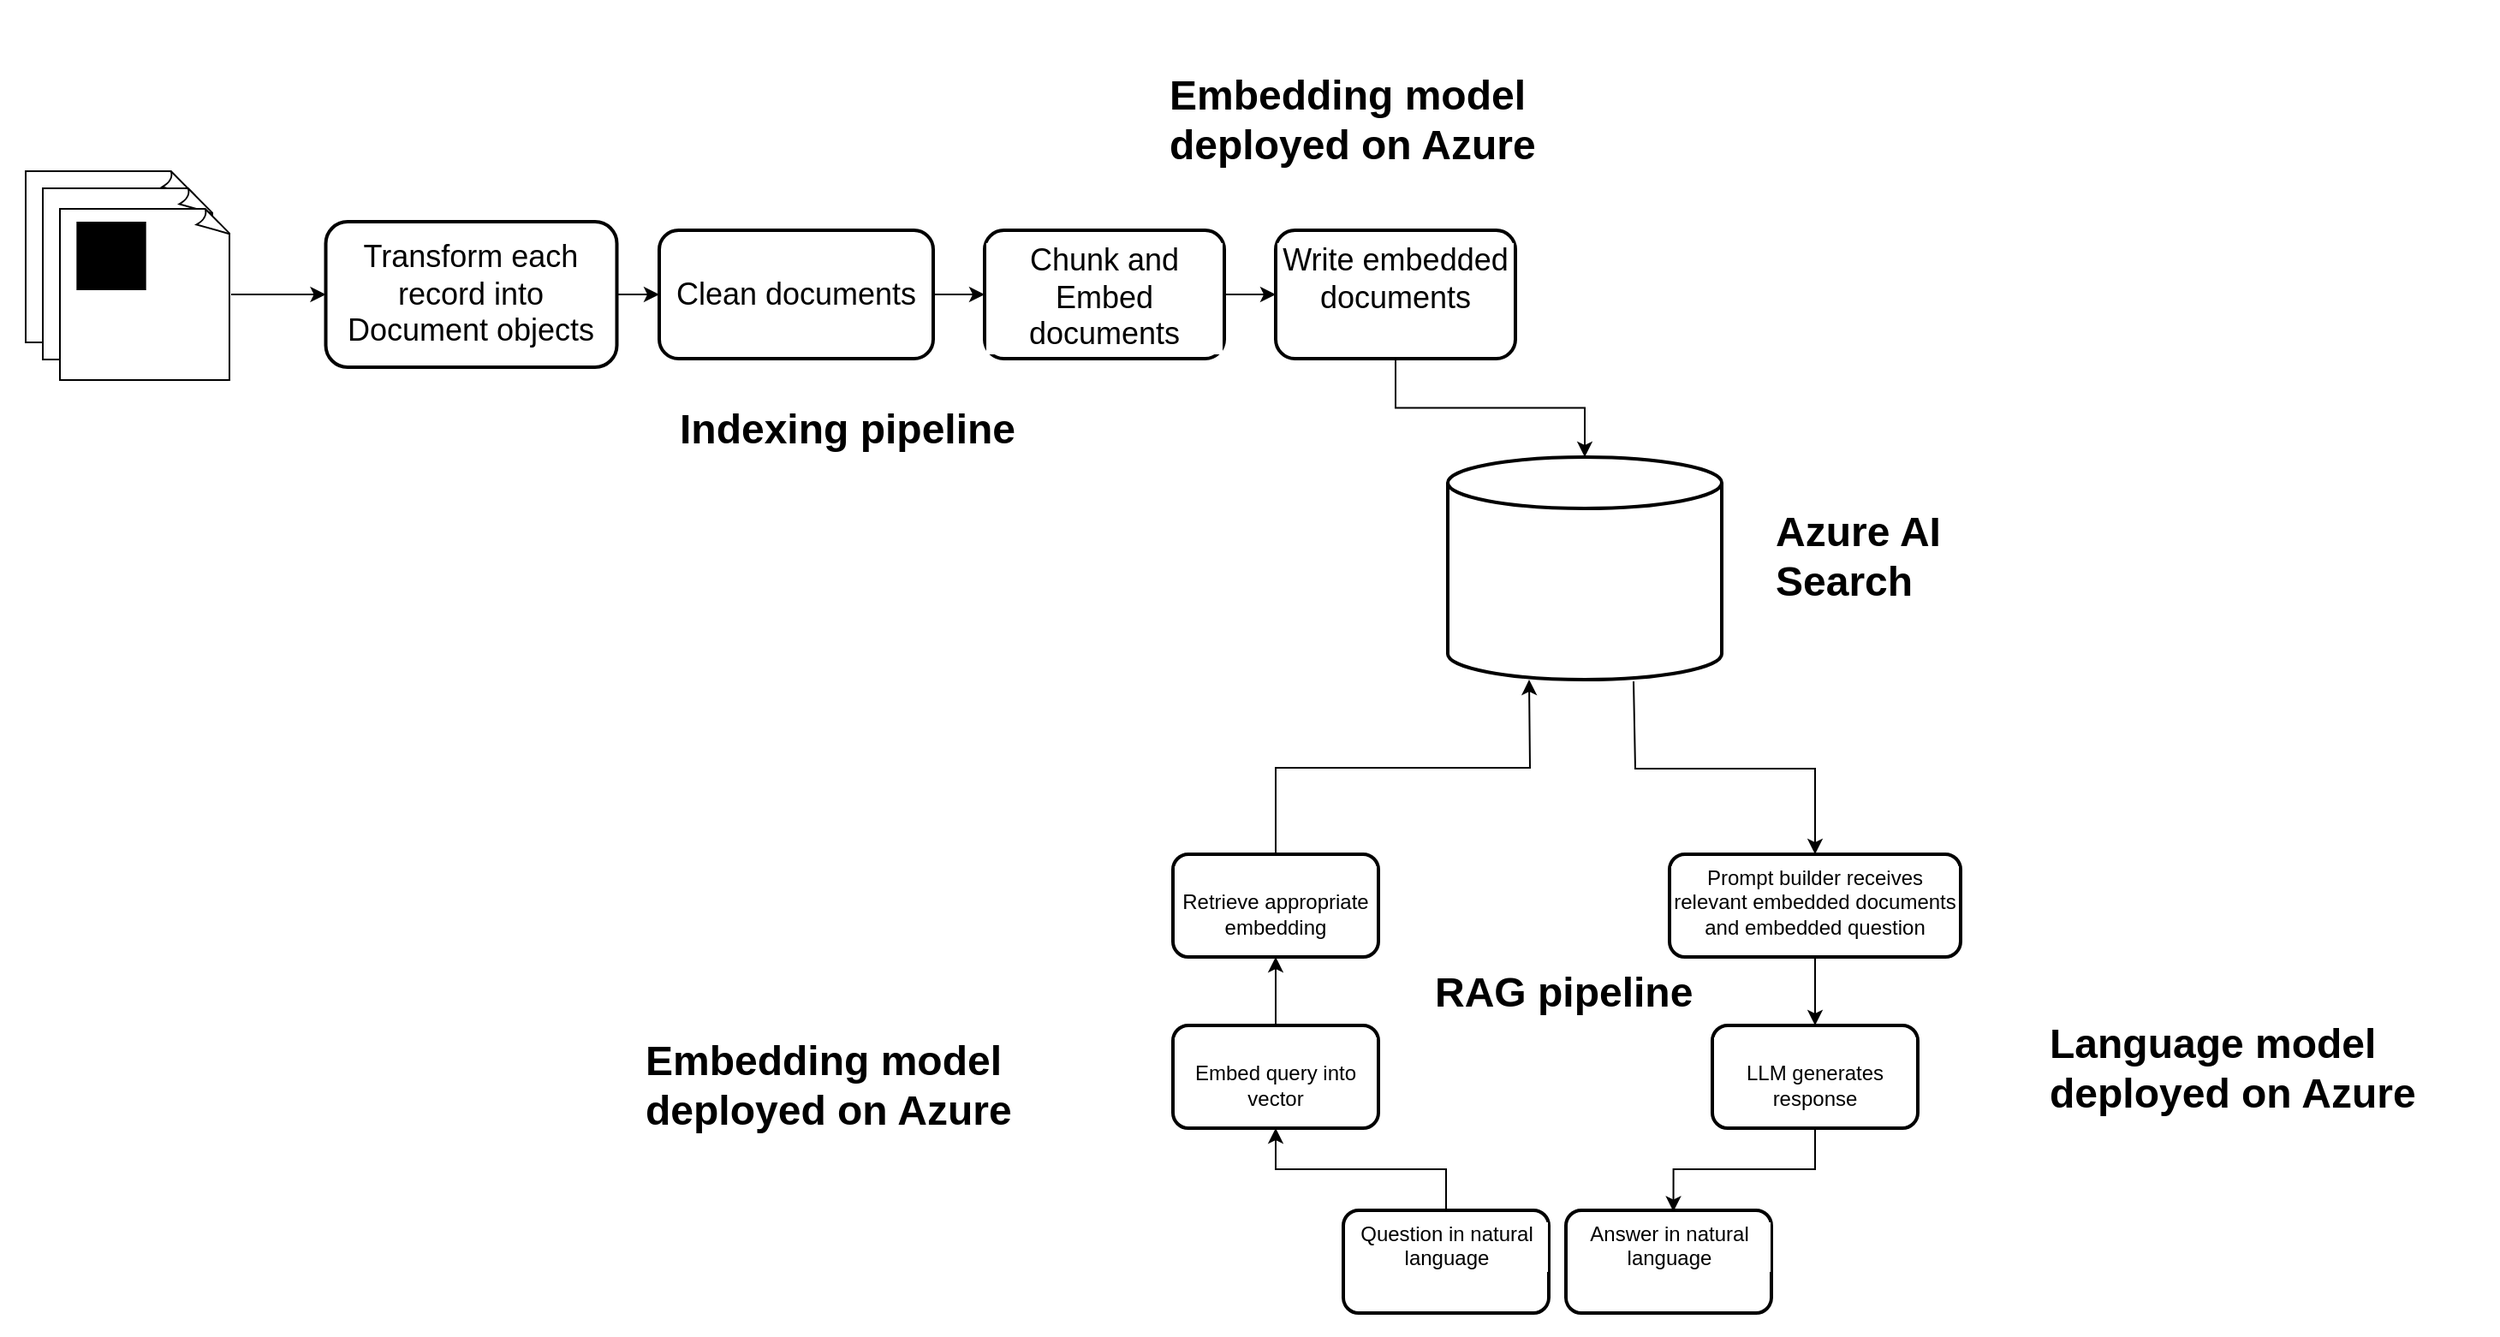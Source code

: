 <mxfile version="26.0.5">
  <diagram name="Page-1" id="M_GFc16mToV7xNV-H_1n">
    <mxGraphModel dx="2092" dy="1847" grid="1" gridSize="10" guides="1" tooltips="1" connect="1" arrows="1" fold="1" page="1" pageScale="1" pageWidth="850" pageHeight="1100" math="0" shadow="0">
      <root>
        <mxCell id="0" />
        <mxCell id="1" parent="0" />
        <mxCell id="-oIOArTZsbpl34OEU4rh-20" value="" style="rounded=0;whiteSpace=wrap;html=1;strokeColor=none;" parent="1" vertex="1">
          <mxGeometry x="-5" y="-20" width="1435" height="780" as="geometry" />
        </mxCell>
        <mxCell id="-oIOArTZsbpl34OEU4rh-1" value="" style="edgeStyle=orthogonalEdgeStyle;rounded=0;orthogonalLoop=1;jettySize=auto;html=1;exitX=0.5;exitY=0;exitDx=0;exitDy=0;" parent="1" source="-oIOArTZsbpl34OEU4rh-21" target="-oIOArTZsbpl34OEU4rh-14" edge="1">
          <mxGeometry relative="1" as="geometry">
            <mxPoint x="901.64" y="709.84" as="sourcePoint" />
          </mxGeometry>
        </mxCell>
        <mxCell id="-oIOArTZsbpl34OEU4rh-4" value="" style="edgeStyle=orthogonalEdgeStyle;rounded=0;orthogonalLoop=1;jettySize=auto;html=1;" parent="1" source="-oIOArTZsbpl34OEU4rh-14" target="-oIOArTZsbpl34OEU4rh-15" edge="1">
          <mxGeometry relative="1" as="geometry" />
        </mxCell>
        <mxCell id="-oIOArTZsbpl34OEU4rh-5" value="" style="edgeStyle=orthogonalEdgeStyle;rounded=0;orthogonalLoop=1;jettySize=auto;html=1;exitX=0.5;exitY=0;exitDx=0;exitDy=0;entryX=0.299;entryY=0.983;entryDx=0;entryDy=0;entryPerimeter=0;" parent="1" source="-oIOArTZsbpl34OEU4rh-15" edge="1">
          <mxGeometry relative="1" as="geometry">
            <mxPoint x="888" y="377" as="targetPoint" />
          </mxGeometry>
        </mxCell>
        <mxCell id="-oIOArTZsbpl34OEU4rh-6" value="" style="edgeStyle=orthogonalEdgeStyle;rounded=0;orthogonalLoop=1;jettySize=auto;html=1;" parent="1" source="-oIOArTZsbpl34OEU4rh-13" target="-oIOArTZsbpl34OEU4rh-17" edge="1">
          <mxGeometry relative="1" as="geometry" />
        </mxCell>
        <mxCell id="-oIOArTZsbpl34OEU4rh-7" value="" style="endArrow=classic;html=1;rounded=0;entryX=0.5;entryY=0;entryDx=0;entryDy=0;exitX=0.684;exitY=0.99;exitDx=0;exitDy=0;exitPerimeter=0;" parent="1" target="-oIOArTZsbpl34OEU4rh-13" edge="1">
          <mxGeometry width="50" height="50" relative="1" as="geometry">
            <mxPoint x="949" y="378" as="sourcePoint" />
            <mxPoint x="510" y="589" as="targetPoint" />
            <Array as="points">
              <mxPoint x="950" y="429" />
              <mxPoint x="1055" y="429" />
            </Array>
          </mxGeometry>
        </mxCell>
        <mxCell id="-oIOArTZsbpl34OEU4rh-8" value="" style="edgeStyle=orthogonalEdgeStyle;rounded=0;orthogonalLoop=1;jettySize=auto;html=1;exitX=0.5;exitY=1;exitDx=0;exitDy=0;entryX=0.523;entryY=0.012;entryDx=0;entryDy=0;entryPerimeter=0;" parent="1" source="-oIOArTZsbpl34OEU4rh-17" target="-oIOArTZsbpl34OEU4rh-22" edge="1">
          <mxGeometry relative="1" as="geometry">
            <mxPoint x="905.038" y="709" as="targetPoint" />
          </mxGeometry>
        </mxCell>
        <mxCell id="-oIOArTZsbpl34OEU4rh-13" value="&lt;div&gt;Prompt builder receives relevant embedded documents and embedded question&lt;/div&gt;" style="whiteSpace=wrap;html=1;verticalAlign=top;strokeColor=#000000;rounded=1;labelBackgroundColor=#ffffff;strokeWidth=2;shadow=0;dashed=0;" parent="1" vertex="1">
          <mxGeometry x="970" y="479" width="170" height="60" as="geometry" />
        </mxCell>
        <mxCell id="-oIOArTZsbpl34OEU4rh-14" value="&lt;div&gt;&lt;br&gt;&lt;/div&gt;Embed query into vector&lt;div&gt;&lt;/div&gt;" style="whiteSpace=wrap;html=1;verticalAlign=top;strokeColor=#000000;rounded=1;labelBackgroundColor=#ffffff;strokeWidth=2;shadow=0;dashed=0;" parent="1" vertex="1">
          <mxGeometry x="680" y="579" width="120" height="60" as="geometry" />
        </mxCell>
        <mxCell id="-oIOArTZsbpl34OEU4rh-15" value="&lt;div&gt;&lt;br&gt;&lt;/div&gt;&lt;div&gt;Retrieve appropriate embedding&lt;/div&gt;" style="whiteSpace=wrap;html=1;verticalAlign=top;strokeColor=#000000;rounded=1;labelBackgroundColor=#ffffff;strokeWidth=2;shadow=0;dashed=0;" parent="1" vertex="1">
          <mxGeometry x="680" y="479" width="120" height="60" as="geometry" />
        </mxCell>
        <mxCell id="-oIOArTZsbpl34OEU4rh-16" value="&lt;h1 style=&quot;margin-top: 0px;&quot;&gt;RAG pipeline&lt;/h1&gt;" style="text;html=1;whiteSpace=wrap;overflow=hidden;rounded=0;" parent="1" vertex="1">
          <mxGeometry x="830.5" y="539" width="164.5" height="70" as="geometry" />
        </mxCell>
        <mxCell id="-oIOArTZsbpl34OEU4rh-17" value="&lt;div&gt;&lt;br&gt;&lt;/div&gt;LLM generates response" style="whiteSpace=wrap;html=1;verticalAlign=top;strokeColor=#000000;rounded=1;labelBackgroundColor=#ffffff;strokeWidth=2;shadow=0;dashed=0;" parent="1" vertex="1">
          <mxGeometry x="995" y="579" width="120" height="60" as="geometry" />
        </mxCell>
        <mxCell id="-oIOArTZsbpl34OEU4rh-18" value="" style="shape=cylinder3;whiteSpace=wrap;html=1;boundedLbl=1;backgroundOutline=1;size=15;strokeWidth=2;" parent="1" vertex="1">
          <mxGeometry x="840.5" y="247" width="160" height="130" as="geometry" />
        </mxCell>
        <mxCell id="-oIOArTZsbpl34OEU4rh-21" value="Question in natural language&lt;div&gt;&lt;/div&gt;&lt;div&gt;&lt;/div&gt;" style="whiteSpace=wrap;html=1;verticalAlign=top;strokeColor=#000000;rounded=1;labelBackgroundColor=#ffffff;strokeWidth=2;shadow=0;dashed=0;" parent="1" vertex="1">
          <mxGeometry x="779.5" y="687" width="120" height="60" as="geometry" />
        </mxCell>
        <mxCell id="-oIOArTZsbpl34OEU4rh-22" value="Answer in natural language&lt;div&gt;&lt;/div&gt;&lt;div&gt;&lt;/div&gt;" style="whiteSpace=wrap;html=1;verticalAlign=top;strokeColor=#000000;rounded=1;labelBackgroundColor=#ffffff;strokeWidth=2;shadow=0;dashed=0;" parent="1" vertex="1">
          <mxGeometry x="909.5" y="687" width="120" height="60" as="geometry" />
        </mxCell>
        <mxCell id="OziRB58519Xj1HRZcm_--45" value="" style="edgeStyle=orthogonalEdgeStyle;rounded=0;orthogonalLoop=1;jettySize=auto;html=1;" edge="1" parent="1" source="OziRB58519Xj1HRZcm_--46">
          <mxGeometry relative="1" as="geometry">
            <mxPoint x="380" y="152" as="targetPoint" />
          </mxGeometry>
        </mxCell>
        <mxCell id="OziRB58519Xj1HRZcm_--46" value="&lt;font style=&quot;font-size: 18px;&quot;&gt;Transform each record into Document objects&lt;/font&gt;" style="rounded=1;whiteSpace=wrap;html=1;strokeWidth=2;" vertex="1" parent="1">
          <mxGeometry x="185.25" y="109.5" width="170" height="85" as="geometry" />
        </mxCell>
        <mxCell id="OziRB58519Xj1HRZcm_--49" value="" style="edgeStyle=orthogonalEdgeStyle;rounded=0;orthogonalLoop=1;jettySize=auto;html=1;" edge="1" parent="1" source="OziRB58519Xj1HRZcm_--50" target="OziRB58519Xj1HRZcm_--52">
          <mxGeometry relative="1" as="geometry" />
        </mxCell>
        <mxCell id="OziRB58519Xj1HRZcm_--50" value="&lt;div&gt;&lt;font style=&quot;font-size: 17px;&quot;&gt;&lt;br&gt;&lt;/font&gt;&lt;/div&gt;&lt;font style=&quot;font-size: 18px;&quot;&gt;Clean documents&lt;/font&gt;" style="rounded=1;whiteSpace=wrap;html=1;verticalAlign=top;strokeColor=#000000;labelBackgroundColor=#ffffff;strokeWidth=2;shadow=0;dashed=0;" vertex="1" parent="1">
          <mxGeometry x="380" y="114.5" width="160" height="75" as="geometry" />
        </mxCell>
        <mxCell id="OziRB58519Xj1HRZcm_--51" value="" style="edgeStyle=orthogonalEdgeStyle;rounded=0;orthogonalLoop=1;jettySize=auto;html=1;" edge="1" parent="1" source="OziRB58519Xj1HRZcm_--52" target="OziRB58519Xj1HRZcm_--53">
          <mxGeometry relative="1" as="geometry" />
        </mxCell>
        <mxCell id="OziRB58519Xj1HRZcm_--52" value="&lt;div&gt;&lt;span style=&quot;font-size: 18px; background-color: light-dark(rgb(255, 255, 255), rgb(18, 18, 18)); color: light-dark(rgb(0, 0, 0), rgb(255, 255, 255));&quot;&gt;Chunk and Embed documents&lt;/span&gt;&lt;br&gt;&lt;/div&gt;" style="whiteSpace=wrap;html=1;verticalAlign=top;strokeColor=#000000;rounded=1;labelBackgroundColor=#ffffff;strokeWidth=2;shadow=0;dashed=0;" vertex="1" parent="1">
          <mxGeometry x="570" y="114.5" width="140" height="75" as="geometry" />
        </mxCell>
        <mxCell id="OziRB58519Xj1HRZcm_--57" value="" style="edgeStyle=orthogonalEdgeStyle;rounded=0;orthogonalLoop=1;jettySize=auto;html=1;" edge="1" parent="1" source="OziRB58519Xj1HRZcm_--53" target="-oIOArTZsbpl34OEU4rh-18">
          <mxGeometry relative="1" as="geometry" />
        </mxCell>
        <mxCell id="OziRB58519Xj1HRZcm_--53" value="&lt;div&gt;&lt;span style=&quot;font-size: 18px; background-color: light-dark(rgb(255, 255, 255), rgb(18, 18, 18)); color: light-dark(rgb(0, 0, 0), rgb(255, 255, 255));&quot;&gt;Write embedded documents&lt;/span&gt;&lt;br&gt;&lt;/div&gt;" style="whiteSpace=wrap;html=1;verticalAlign=top;strokeColor=#000000;rounded=1;labelBackgroundColor=#ffffff;strokeWidth=2;shadow=0;dashed=0;" vertex="1" parent="1">
          <mxGeometry x="740" y="114.5" width="140" height="75" as="geometry" />
        </mxCell>
        <mxCell id="OziRB58519Xj1HRZcm_--54" value="&lt;h1 style=&quot;margin-top: 0px;&quot;&gt;Indexing pipeline&lt;/h1&gt;" style="text;html=1;whiteSpace=wrap;overflow=hidden;rounded=0;" vertex="1" parent="1">
          <mxGeometry x="390" y="210" width="290" height="50" as="geometry" />
        </mxCell>
        <mxCell id="OziRB58519Xj1HRZcm_--59" value="" style="whiteSpace=wrap;html=1;shape=mxgraph.basic.document" vertex="1" parent="1">
          <mxGeometry x="10" y="80" width="100" height="100" as="geometry" />
        </mxCell>
        <mxCell id="OziRB58519Xj1HRZcm_--60" value="" style="whiteSpace=wrap;html=1;shape=mxgraph.basic.document" vertex="1" parent="1">
          <mxGeometry x="20" y="90" width="100" height="100" as="geometry" />
        </mxCell>
        <mxCell id="OziRB58519Xj1HRZcm_--68" value="" style="edgeStyle=orthogonalEdgeStyle;rounded=0;orthogonalLoop=1;jettySize=auto;html=1;" edge="1" parent="1" source="OziRB58519Xj1HRZcm_--61" target="OziRB58519Xj1HRZcm_--46">
          <mxGeometry relative="1" as="geometry" />
        </mxCell>
        <mxCell id="OziRB58519Xj1HRZcm_--61" value="" style="whiteSpace=wrap;html=1;shape=mxgraph.basic.document" vertex="1" parent="1">
          <mxGeometry x="30" y="102" width="100" height="100" as="geometry" />
        </mxCell>
        <mxCell id="OziRB58519Xj1HRZcm_--64" value="" style="points=[];aspect=fixed;html=1;align=center;shadow=0;dashed=0;fillColor=#000000;strokeColor=none;shape=mxgraph.alibaba_cloud.uis_ultimate_internet_service;" vertex="1" parent="1">
          <mxGeometry x="39.67" y="109.5" width="40.67" height="40" as="geometry" />
        </mxCell>
        <mxCell id="OziRB58519Xj1HRZcm_--75" value="" style="shape=image;verticalLabelPosition=bottom;labelBackgroundColor=default;verticalAlign=top;aspect=fixed;imageAspect=0;image=https://upload.wikimedia.org/wikipedia/commons/thumb/f/fa/Microsoft_Azure.svg/1200px-Microsoft_Azure.svg.png;" vertex="1" parent="1">
          <mxGeometry x="580" y="10" width="80" height="80" as="geometry" />
        </mxCell>
        <mxCell id="OziRB58519Xj1HRZcm_--76" value="" style="shape=image;verticalLabelPosition=bottom;labelBackgroundColor=default;verticalAlign=top;aspect=fixed;imageAspect=0;image=https://upload.wikimedia.org/wikipedia/commons/thumb/f/fa/Microsoft_Azure.svg/1200px-Microsoft_Azure.svg.png;" vertex="1" parent="1">
          <mxGeometry x="872.75" y="280" width="80" height="80" as="geometry" />
        </mxCell>
        <mxCell id="OziRB58519Xj1HRZcm_--77" value="" style="shape=image;verticalLabelPosition=bottom;labelBackgroundColor=default;verticalAlign=top;aspect=fixed;imageAspect=0;image=https://upload.wikimedia.org/wikipedia/commons/thumb/f/fa/Microsoft_Azure.svg/1200px-Microsoft_Azure.svg.png;" vertex="1" parent="1">
          <mxGeometry x="590" y="569" width="80" height="80" as="geometry" />
        </mxCell>
        <mxCell id="OziRB58519Xj1HRZcm_--78" value="" style="shape=image;verticalLabelPosition=bottom;labelBackgroundColor=default;verticalAlign=top;aspect=fixed;imageAspect=0;image=https://upload.wikimedia.org/wikipedia/commons/thumb/f/fa/Microsoft_Azure.svg/1200px-Microsoft_Azure.svg.png;" vertex="1" parent="1">
          <mxGeometry x="1120" y="569" width="80" height="80" as="geometry" />
        </mxCell>
        <mxCell id="OziRB58519Xj1HRZcm_--79" value="&lt;h1 style=&quot;margin-top: 0px;&quot;&gt;Azure AI Search&lt;/h1&gt;" style="text;html=1;whiteSpace=wrap;overflow=hidden;rounded=0;" vertex="1" parent="1">
          <mxGeometry x="1029.5" y="270" width="164.5" height="70" as="geometry" />
        </mxCell>
        <mxCell id="OziRB58519Xj1HRZcm_--80" value="&lt;h1 style=&quot;margin-top: 0px;&quot;&gt;Embedding model deployed on Azure&amp;nbsp;&lt;/h1&gt;" style="text;html=1;whiteSpace=wrap;overflow=hidden;rounded=0;" vertex="1" parent="1">
          <mxGeometry x="676" y="15" width="264" height="70" as="geometry" />
        </mxCell>
        <mxCell id="OziRB58519Xj1HRZcm_--81" value="&lt;h1 style=&quot;margin-top: 0px;&quot;&gt;Embedding model deployed on Azure&amp;nbsp;&lt;/h1&gt;" style="text;html=1;whiteSpace=wrap;overflow=hidden;rounded=0;" vertex="1" parent="1">
          <mxGeometry x="370" y="579" width="264" height="70" as="geometry" />
        </mxCell>
        <mxCell id="OziRB58519Xj1HRZcm_--82" value="&lt;h1 style=&quot;margin-top: 0px;&quot;&gt;Language model deployed on Azure&amp;nbsp;&lt;/h1&gt;" style="text;html=1;whiteSpace=wrap;overflow=hidden;rounded=0;" vertex="1" parent="1">
          <mxGeometry x="1190" y="569" width="264" height="70" as="geometry" />
        </mxCell>
      </root>
    </mxGraphModel>
  </diagram>
</mxfile>
